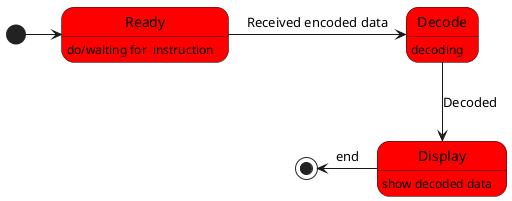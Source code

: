 @startuml Decode
skinparam Shadowing false
skinparam state{
BackgroundColor Red 

}
[*]-> Ready 
Ready:do/waiting for  instruction
Decode : decoding
Display : show decoded data
Ready-> Decode:Received encoded data
Decode --> Display : Decoded
Display -left-> [*] : end
@enduml